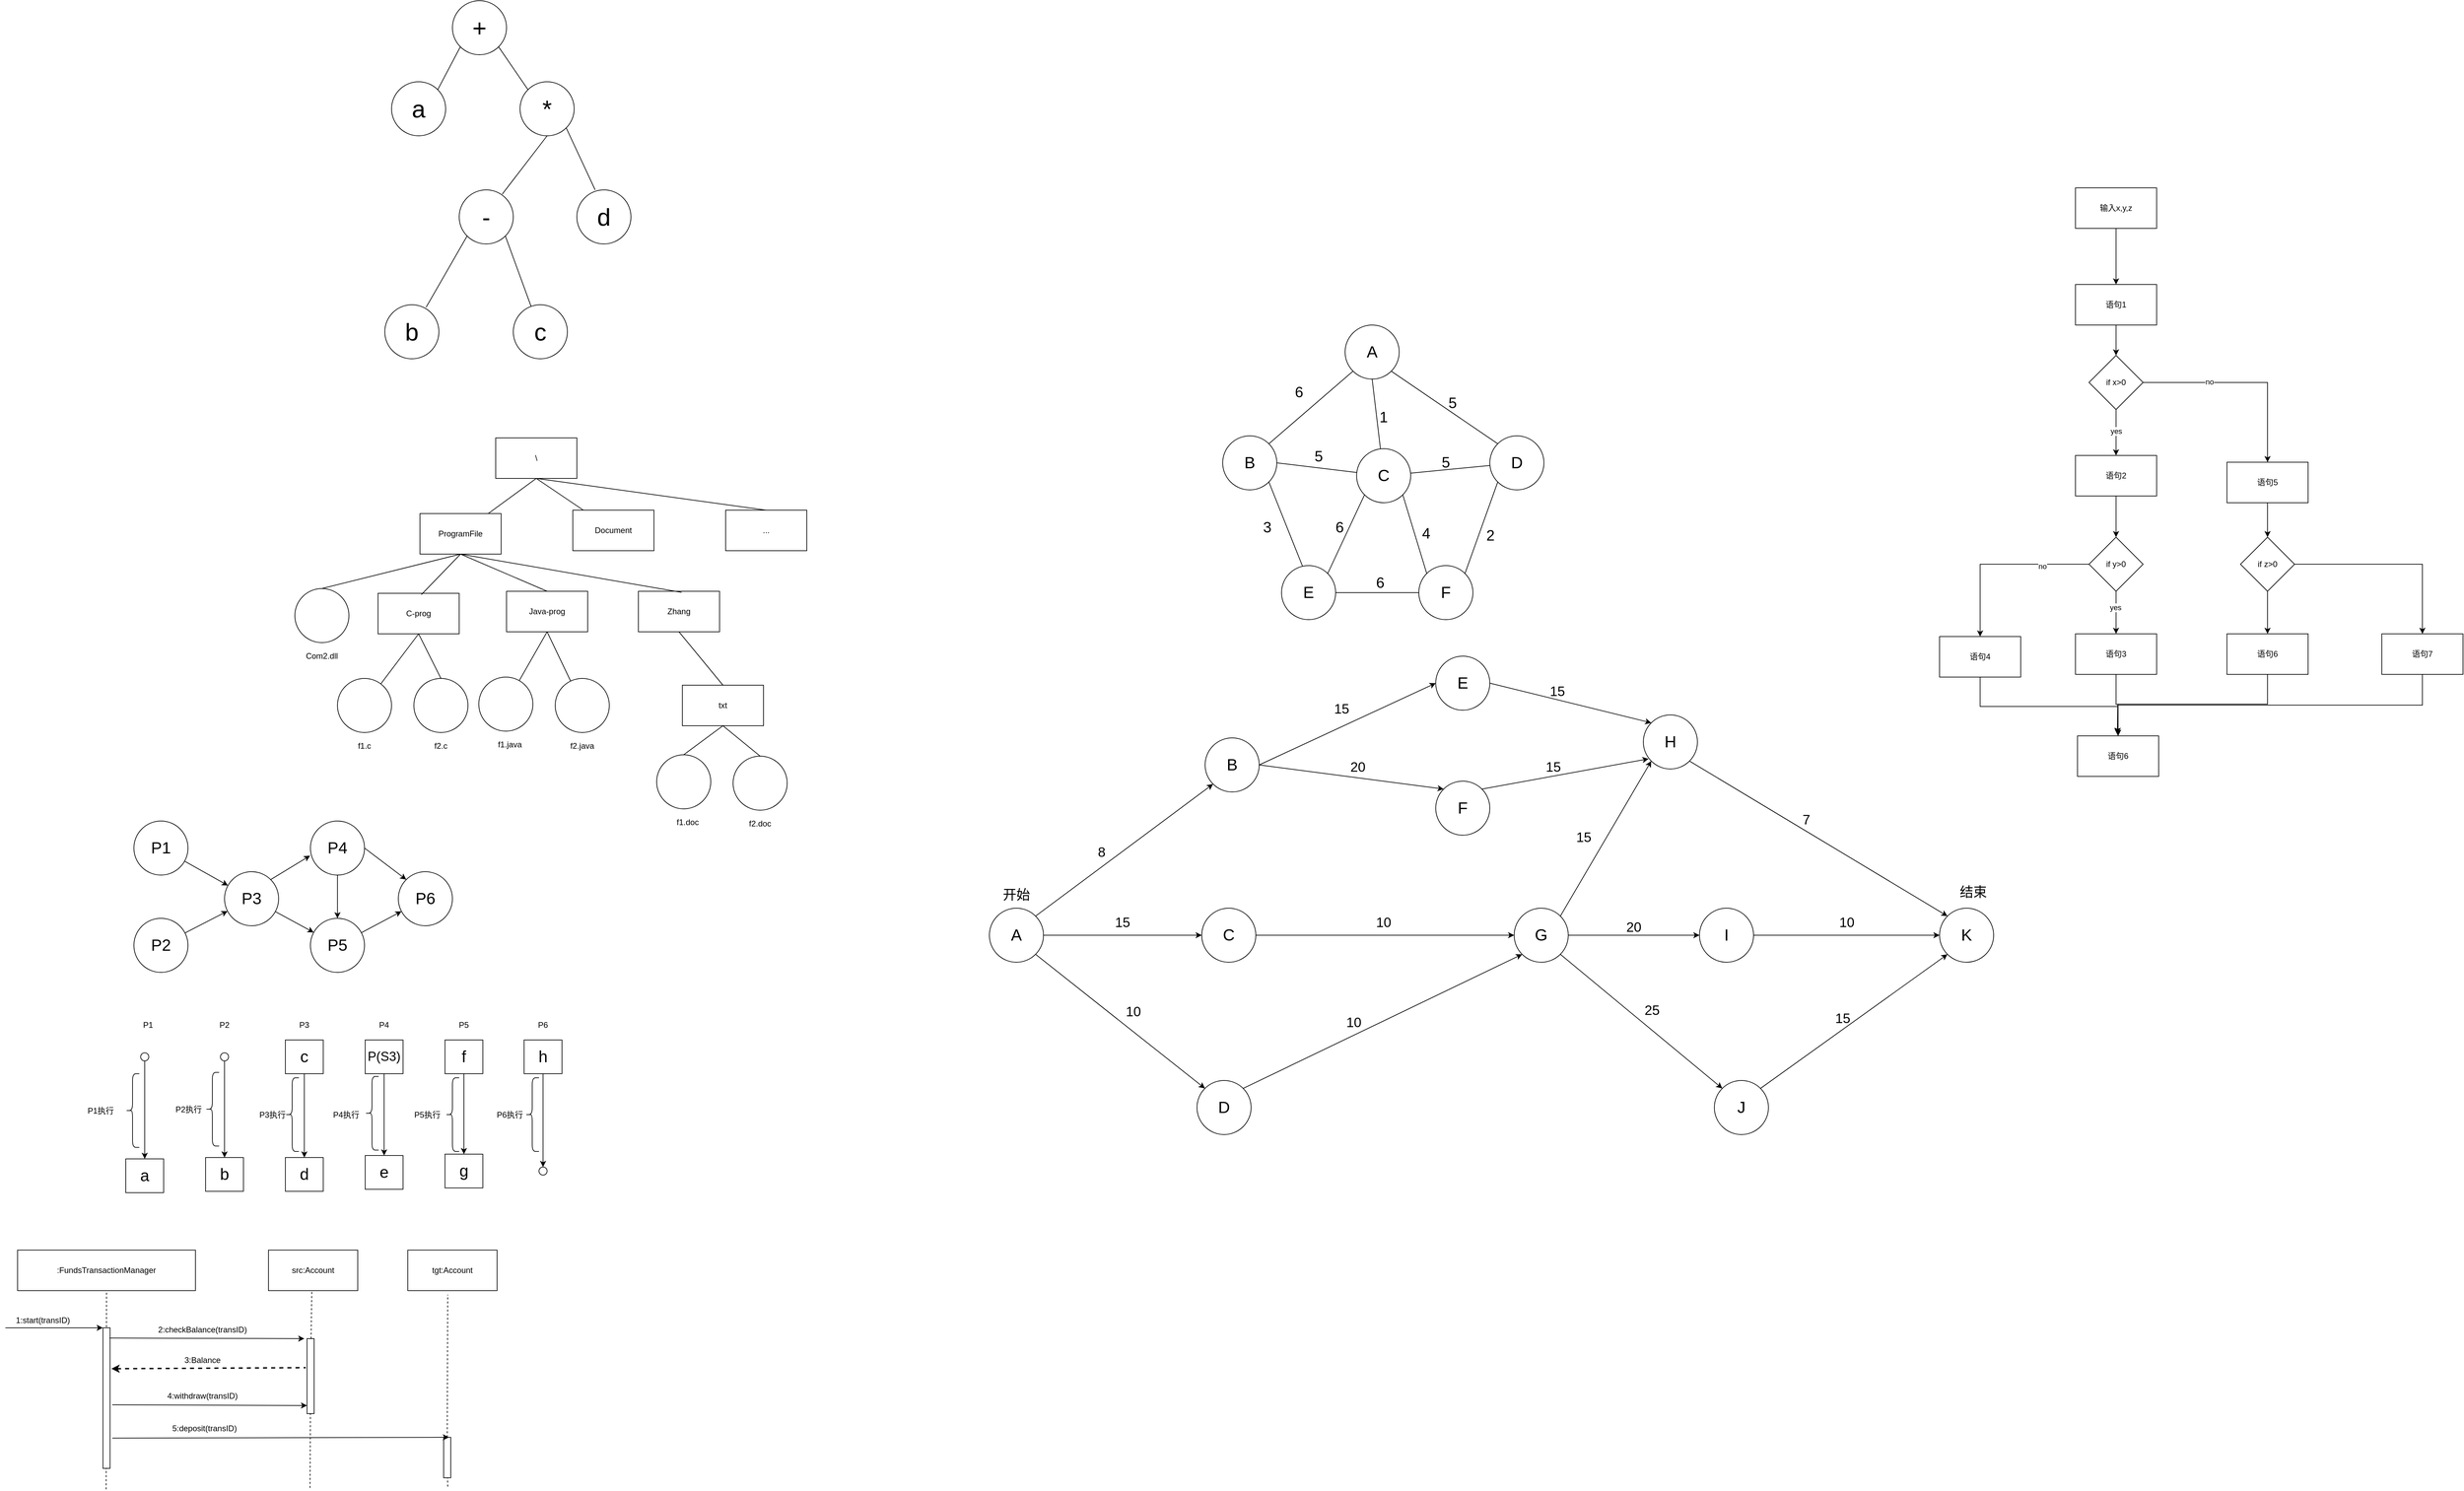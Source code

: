 <mxfile version="26.2.12">
  <diagram name="第 1 页" id="BHpYCddG2A7uFnGwDvGF">
    <mxGraphModel dx="1860" dy="1196" grid="0" gridSize="10" guides="1" tooltips="1" connect="1" arrows="1" fold="1" page="0" pageScale="1" pageWidth="827" pageHeight="1169" math="0" shadow="0">
      <root>
        <mxCell id="0" />
        <mxCell id="1" parent="0" />
        <mxCell id="TnxMHJFzGaN-m46BlRNR-8" style="rounded=0;orthogonalLoop=1;jettySize=auto;html=1;exitX=0;exitY=1;exitDx=0;exitDy=0;entryX=1;entryY=0;entryDx=0;entryDy=0;endArrow=none;startFill=0;fontSize=36;" parent="1" source="TnxMHJFzGaN-m46BlRNR-1" target="TnxMHJFzGaN-m46BlRNR-2" edge="1">
          <mxGeometry relative="1" as="geometry" />
        </mxCell>
        <mxCell id="TnxMHJFzGaN-m46BlRNR-9" style="rounded=0;orthogonalLoop=1;jettySize=auto;html=1;exitX=1;exitY=1;exitDx=0;exitDy=0;entryX=0;entryY=0;entryDx=0;entryDy=0;endArrow=none;startFill=0;fontSize=36;" parent="1" source="TnxMHJFzGaN-m46BlRNR-1" target="TnxMHJFzGaN-m46BlRNR-3" edge="1">
          <mxGeometry relative="1" as="geometry" />
        </mxCell>
        <mxCell id="TnxMHJFzGaN-m46BlRNR-1" value="+" style="ellipse;whiteSpace=wrap;html=1;aspect=fixed;fontSize=36;" parent="1" vertex="1">
          <mxGeometry x="190" y="70" width="80" height="80" as="geometry" />
        </mxCell>
        <mxCell id="TnxMHJFzGaN-m46BlRNR-2" value="a" style="ellipse;whiteSpace=wrap;html=1;aspect=fixed;fontSize=36;" parent="1" vertex="1">
          <mxGeometry x="100" y="190" width="80" height="80" as="geometry" />
        </mxCell>
        <mxCell id="TnxMHJFzGaN-m46BlRNR-3" value="*" style="ellipse;whiteSpace=wrap;html=1;aspect=fixed;fontSize=36;" parent="1" vertex="1">
          <mxGeometry x="290" y="190" width="80" height="80" as="geometry" />
        </mxCell>
        <mxCell id="TnxMHJFzGaN-m46BlRNR-12" style="rounded=0;orthogonalLoop=1;jettySize=auto;html=1;exitX=1;exitY=1;exitDx=0;exitDy=0;endArrow=none;startFill=0;" parent="1" source="TnxMHJFzGaN-m46BlRNR-4" target="TnxMHJFzGaN-m46BlRNR-7" edge="1">
          <mxGeometry relative="1" as="geometry" />
        </mxCell>
        <mxCell id="TnxMHJFzGaN-m46BlRNR-4" value="-" style="ellipse;whiteSpace=wrap;html=1;aspect=fixed;fontSize=36;" parent="1" vertex="1">
          <mxGeometry x="200" y="350" width="80" height="80" as="geometry" />
        </mxCell>
        <mxCell id="TnxMHJFzGaN-m46BlRNR-5" value="d" style="ellipse;whiteSpace=wrap;html=1;aspect=fixed;fontSize=36;" parent="1" vertex="1">
          <mxGeometry x="374" y="350" width="80" height="80" as="geometry" />
        </mxCell>
        <mxCell id="TnxMHJFzGaN-m46BlRNR-6" value="b" style="ellipse;whiteSpace=wrap;html=1;aspect=fixed;fontSize=36;" parent="1" vertex="1">
          <mxGeometry x="90" y="520" width="80" height="80" as="geometry" />
        </mxCell>
        <mxCell id="TnxMHJFzGaN-m46BlRNR-7" value="c" style="ellipse;whiteSpace=wrap;html=1;aspect=fixed;fontSize=36;" parent="1" vertex="1">
          <mxGeometry x="280" y="520" width="80" height="80" as="geometry" />
        </mxCell>
        <mxCell id="TnxMHJFzGaN-m46BlRNR-10" style="rounded=0;orthogonalLoop=1;jettySize=auto;html=1;exitX=0.5;exitY=1;exitDx=0;exitDy=0;entryX=0.796;entryY=0.079;entryDx=0;entryDy=0;entryPerimeter=0;strokeColor=default;endArrow=none;startFill=0;fontSize=36;" parent="1" source="TnxMHJFzGaN-m46BlRNR-3" target="TnxMHJFzGaN-m46BlRNR-4" edge="1">
          <mxGeometry relative="1" as="geometry" />
        </mxCell>
        <mxCell id="TnxMHJFzGaN-m46BlRNR-11" style="rounded=0;orthogonalLoop=1;jettySize=auto;html=1;exitX=1;exitY=1;exitDx=0;exitDy=0;endArrow=none;startFill=0;" parent="1" source="TnxMHJFzGaN-m46BlRNR-3" edge="1">
          <mxGeometry relative="1" as="geometry">
            <mxPoint x="401" y="350" as="targetPoint" />
          </mxGeometry>
        </mxCell>
        <mxCell id="TnxMHJFzGaN-m46BlRNR-13" style="rounded=0;orthogonalLoop=1;jettySize=auto;html=1;exitX=0;exitY=1;exitDx=0;exitDy=0;entryX=0.764;entryY=0.046;entryDx=0;entryDy=0;entryPerimeter=0;endArrow=none;startFill=0;" parent="1" source="TnxMHJFzGaN-m46BlRNR-4" target="TnxMHJFzGaN-m46BlRNR-6" edge="1">
          <mxGeometry relative="1" as="geometry" />
        </mxCell>
        <mxCell id="TnxMHJFzGaN-m46BlRNR-37" style="rounded=0;orthogonalLoop=1;jettySize=auto;html=1;exitX=0.5;exitY=1;exitDx=0;exitDy=0;endArrow=none;endFill=1;startFill=0;" parent="1" source="TnxMHJFzGaN-m46BlRNR-14" target="TnxMHJFzGaN-m46BlRNR-15" edge="1">
          <mxGeometry relative="1" as="geometry" />
        </mxCell>
        <mxCell id="TnxMHJFzGaN-m46BlRNR-38" style="rounded=0;orthogonalLoop=1;jettySize=auto;html=1;exitX=0.5;exitY=1;exitDx=0;exitDy=0;endArrow=none;endFill=1;startFill=0;" parent="1" source="TnxMHJFzGaN-m46BlRNR-14" target="TnxMHJFzGaN-m46BlRNR-16" edge="1">
          <mxGeometry relative="1" as="geometry" />
        </mxCell>
        <mxCell id="TnxMHJFzGaN-m46BlRNR-39" style="rounded=0;orthogonalLoop=1;jettySize=auto;html=1;exitX=0.5;exitY=1;exitDx=0;exitDy=0;entryX=0.5;entryY=0;entryDx=0;entryDy=0;endArrow=none;endFill=1;startFill=0;" parent="1" source="TnxMHJFzGaN-m46BlRNR-14" target="TnxMHJFzGaN-m46BlRNR-17" edge="1">
          <mxGeometry relative="1" as="geometry" />
        </mxCell>
        <mxCell id="TnxMHJFzGaN-m46BlRNR-14" value="\" style="rounded=0;whiteSpace=wrap;html=1;" parent="1" vertex="1">
          <mxGeometry x="254" y="717" width="120" height="60" as="geometry" />
        </mxCell>
        <mxCell id="TnxMHJFzGaN-m46BlRNR-40" style="rounded=0;orthogonalLoop=1;jettySize=auto;html=1;exitX=0.5;exitY=1;exitDx=0;exitDy=0;entryX=0.5;entryY=0;entryDx=0;entryDy=0;endArrow=none;endFill=1;startFill=0;" parent="1" source="TnxMHJFzGaN-m46BlRNR-15" target="TnxMHJFzGaN-m46BlRNR-19" edge="1">
          <mxGeometry relative="1" as="geometry" />
        </mxCell>
        <mxCell id="TnxMHJFzGaN-m46BlRNR-42" style="rounded=0;orthogonalLoop=1;jettySize=auto;html=1;exitX=0.5;exitY=1;exitDx=0;exitDy=0;entryX=0.5;entryY=0;entryDx=0;entryDy=0;endArrow=none;endFill=1;startFill=0;" parent="1" source="TnxMHJFzGaN-m46BlRNR-15" target="TnxMHJFzGaN-m46BlRNR-22" edge="1">
          <mxGeometry relative="1" as="geometry" />
        </mxCell>
        <mxCell id="TnxMHJFzGaN-m46BlRNR-15" value="ProgramFile" style="rounded=0;whiteSpace=wrap;html=1;" parent="1" vertex="1">
          <mxGeometry x="142" y="829" width="120" height="60" as="geometry" />
        </mxCell>
        <mxCell id="TnxMHJFzGaN-m46BlRNR-16" value="Document" style="rounded=0;whiteSpace=wrap;html=1;" parent="1" vertex="1">
          <mxGeometry x="368" y="824" width="120" height="60" as="geometry" />
        </mxCell>
        <mxCell id="TnxMHJFzGaN-m46BlRNR-17" value="..." style="rounded=0;whiteSpace=wrap;html=1;" parent="1" vertex="1">
          <mxGeometry x="594" y="824" width="120" height="60" as="geometry" />
        </mxCell>
        <mxCell id="TnxMHJFzGaN-m46BlRNR-19" value="" style="ellipse;whiteSpace=wrap;html=1;aspect=fixed;" parent="1" vertex="1">
          <mxGeometry x="-43" y="940" width="80" height="80" as="geometry" />
        </mxCell>
        <mxCell id="TnxMHJFzGaN-m46BlRNR-20" value="Com2.dll" style="text;html=1;align=center;verticalAlign=middle;whiteSpace=wrap;rounded=0;" parent="1" vertex="1">
          <mxGeometry x="-33" y="1025" width="60" height="30" as="geometry" />
        </mxCell>
        <mxCell id="TnxMHJFzGaN-m46BlRNR-44" style="rounded=0;orthogonalLoop=1;jettySize=auto;html=1;exitX=0.5;exitY=1;exitDx=0;exitDy=0;endArrow=none;endFill=1;startFill=0;" parent="1" source="TnxMHJFzGaN-m46BlRNR-21" target="TnxMHJFzGaN-m46BlRNR-24" edge="1">
          <mxGeometry relative="1" as="geometry" />
        </mxCell>
        <mxCell id="TnxMHJFzGaN-m46BlRNR-45" style="rounded=0;orthogonalLoop=1;jettySize=auto;html=1;exitX=0.5;exitY=1;exitDx=0;exitDy=0;entryX=0.5;entryY=0;entryDx=0;entryDy=0;endArrow=none;endFill=1;startFill=0;" parent="1" source="TnxMHJFzGaN-m46BlRNR-21" target="TnxMHJFzGaN-m46BlRNR-26" edge="1">
          <mxGeometry relative="1" as="geometry" />
        </mxCell>
        <mxCell id="TnxMHJFzGaN-m46BlRNR-21" value="C-prog" style="rounded=0;whiteSpace=wrap;html=1;" parent="1" vertex="1">
          <mxGeometry x="80" y="947" width="120" height="60" as="geometry" />
        </mxCell>
        <mxCell id="TnxMHJFzGaN-m46BlRNR-46" style="rounded=0;orthogonalLoop=1;jettySize=auto;html=1;exitX=0.5;exitY=1;exitDx=0;exitDy=0;endArrow=none;endFill=1;startFill=0;" parent="1" source="TnxMHJFzGaN-m46BlRNR-22" target="TnxMHJFzGaN-m46BlRNR-28" edge="1">
          <mxGeometry relative="1" as="geometry" />
        </mxCell>
        <mxCell id="TnxMHJFzGaN-m46BlRNR-47" style="rounded=0;orthogonalLoop=1;jettySize=auto;html=1;exitX=0.5;exitY=1;exitDx=0;exitDy=0;endArrow=none;endFill=1;startFill=0;" parent="1" source="TnxMHJFzGaN-m46BlRNR-22" target="TnxMHJFzGaN-m46BlRNR-30" edge="1">
          <mxGeometry relative="1" as="geometry" />
        </mxCell>
        <mxCell id="TnxMHJFzGaN-m46BlRNR-22" value="Java-prog" style="rounded=0;whiteSpace=wrap;html=1;" parent="1" vertex="1">
          <mxGeometry x="270" y="944" width="120" height="60" as="geometry" />
        </mxCell>
        <mxCell id="TnxMHJFzGaN-m46BlRNR-48" style="rounded=0;orthogonalLoop=1;jettySize=auto;html=1;exitX=0.5;exitY=1;exitDx=0;exitDy=0;entryX=0.5;entryY=0;entryDx=0;entryDy=0;endArrow=none;endFill=1;startFill=0;" parent="1" source="TnxMHJFzGaN-m46BlRNR-23" target="TnxMHJFzGaN-m46BlRNR-32" edge="1">
          <mxGeometry relative="1" as="geometry" />
        </mxCell>
        <mxCell id="TnxMHJFzGaN-m46BlRNR-23" value="Zhang" style="rounded=0;whiteSpace=wrap;html=1;" parent="1" vertex="1">
          <mxGeometry x="465" y="944" width="120" height="60" as="geometry" />
        </mxCell>
        <mxCell id="TnxMHJFzGaN-m46BlRNR-24" value="" style="ellipse;whiteSpace=wrap;html=1;aspect=fixed;" parent="1" vertex="1">
          <mxGeometry x="20" y="1073" width="80" height="80" as="geometry" />
        </mxCell>
        <mxCell id="TnxMHJFzGaN-m46BlRNR-25" value="f1.c" style="text;html=1;align=center;verticalAlign=middle;whiteSpace=wrap;rounded=0;" parent="1" vertex="1">
          <mxGeometry x="30" y="1158" width="60" height="30" as="geometry" />
        </mxCell>
        <mxCell id="TnxMHJFzGaN-m46BlRNR-26" value="" style="ellipse;whiteSpace=wrap;html=1;aspect=fixed;" parent="1" vertex="1">
          <mxGeometry x="133" y="1073" width="80" height="80" as="geometry" />
        </mxCell>
        <mxCell id="TnxMHJFzGaN-m46BlRNR-27" value="f2.c" style="text;html=1;align=center;verticalAlign=middle;whiteSpace=wrap;rounded=0;" parent="1" vertex="1">
          <mxGeometry x="143" y="1158" width="60" height="30" as="geometry" />
        </mxCell>
        <mxCell id="TnxMHJFzGaN-m46BlRNR-28" value="" style="ellipse;whiteSpace=wrap;html=1;aspect=fixed;" parent="1" vertex="1">
          <mxGeometry x="229" y="1071" width="80" height="80" as="geometry" />
        </mxCell>
        <mxCell id="TnxMHJFzGaN-m46BlRNR-29" value="f1.java" style="text;html=1;align=center;verticalAlign=middle;whiteSpace=wrap;rounded=0;" parent="1" vertex="1">
          <mxGeometry x="245" y="1156" width="60" height="30" as="geometry" />
        </mxCell>
        <mxCell id="TnxMHJFzGaN-m46BlRNR-30" value="" style="ellipse;whiteSpace=wrap;html=1;aspect=fixed;" parent="1" vertex="1">
          <mxGeometry x="342" y="1073" width="80" height="80" as="geometry" />
        </mxCell>
        <mxCell id="TnxMHJFzGaN-m46BlRNR-31" value="f2.java" style="text;html=1;align=center;verticalAlign=middle;whiteSpace=wrap;rounded=0;" parent="1" vertex="1">
          <mxGeometry x="352" y="1158" width="60" height="30" as="geometry" />
        </mxCell>
        <mxCell id="TnxMHJFzGaN-m46BlRNR-49" style="rounded=0;orthogonalLoop=1;jettySize=auto;html=1;exitX=0.5;exitY=1;exitDx=0;exitDy=0;entryX=0.5;entryY=0;entryDx=0;entryDy=0;endArrow=none;endFill=1;startFill=0;" parent="1" source="TnxMHJFzGaN-m46BlRNR-32" target="TnxMHJFzGaN-m46BlRNR-33" edge="1">
          <mxGeometry relative="1" as="geometry" />
        </mxCell>
        <mxCell id="TnxMHJFzGaN-m46BlRNR-50" style="rounded=0;orthogonalLoop=1;jettySize=auto;html=1;exitX=0.5;exitY=1;exitDx=0;exitDy=0;entryX=0.5;entryY=0;entryDx=0;entryDy=0;endArrow=none;endFill=1;startFill=0;" parent="1" source="TnxMHJFzGaN-m46BlRNR-32" target="TnxMHJFzGaN-m46BlRNR-35" edge="1">
          <mxGeometry relative="1" as="geometry" />
        </mxCell>
        <mxCell id="TnxMHJFzGaN-m46BlRNR-32" value="txt" style="rounded=0;whiteSpace=wrap;html=1;" parent="1" vertex="1">
          <mxGeometry x="530" y="1083" width="120" height="60" as="geometry" />
        </mxCell>
        <mxCell id="TnxMHJFzGaN-m46BlRNR-33" value="" style="ellipse;whiteSpace=wrap;html=1;aspect=fixed;" parent="1" vertex="1">
          <mxGeometry x="492" y="1186" width="80" height="80" as="geometry" />
        </mxCell>
        <mxCell id="TnxMHJFzGaN-m46BlRNR-34" value="f1.doc" style="text;html=1;align=center;verticalAlign=middle;whiteSpace=wrap;rounded=0;" parent="1" vertex="1">
          <mxGeometry x="508" y="1271" width="60" height="30" as="geometry" />
        </mxCell>
        <mxCell id="TnxMHJFzGaN-m46BlRNR-35" value="" style="ellipse;whiteSpace=wrap;html=1;aspect=fixed;" parent="1" vertex="1">
          <mxGeometry x="605" y="1188" width="80" height="80" as="geometry" />
        </mxCell>
        <mxCell id="TnxMHJFzGaN-m46BlRNR-36" value="f2.doc" style="text;html=1;align=center;verticalAlign=middle;whiteSpace=wrap;rounded=0;" parent="1" vertex="1">
          <mxGeometry x="615" y="1273" width="60" height="30" as="geometry" />
        </mxCell>
        <mxCell id="TnxMHJFzGaN-m46BlRNR-41" style="rounded=0;orthogonalLoop=1;jettySize=auto;html=1;exitX=0.5;exitY=1;exitDx=0;exitDy=0;entryX=0.534;entryY=0.033;entryDx=0;entryDy=0;entryPerimeter=0;endArrow=none;endFill=1;startFill=0;" parent="1" source="TnxMHJFzGaN-m46BlRNR-15" target="TnxMHJFzGaN-m46BlRNR-21" edge="1">
          <mxGeometry relative="1" as="geometry" />
        </mxCell>
        <mxCell id="TnxMHJFzGaN-m46BlRNR-43" style="rounded=0;orthogonalLoop=1;jettySize=auto;html=1;exitX=0.5;exitY=1;exitDx=0;exitDy=0;entryX=0.532;entryY=0.028;entryDx=0;entryDy=0;entryPerimeter=0;endArrow=none;endFill=1;startFill=0;" parent="1" source="TnxMHJFzGaN-m46BlRNR-15" target="TnxMHJFzGaN-m46BlRNR-23" edge="1">
          <mxGeometry relative="1" as="geometry" />
        </mxCell>
        <mxCell id="TnxMHJFzGaN-m46BlRNR-58" value="" style="rounded=0;orthogonalLoop=1;jettySize=auto;html=1;" parent="1" source="TnxMHJFzGaN-m46BlRNR-51" target="TnxMHJFzGaN-m46BlRNR-53" edge="1">
          <mxGeometry relative="1" as="geometry" />
        </mxCell>
        <mxCell id="TnxMHJFzGaN-m46BlRNR-51" value="P1" style="ellipse;whiteSpace=wrap;html=1;aspect=fixed;fontSize=24;" parent="1" vertex="1">
          <mxGeometry x="-281" y="1284" width="80" height="80" as="geometry" />
        </mxCell>
        <mxCell id="TnxMHJFzGaN-m46BlRNR-59" value="" style="rounded=0;orthogonalLoop=1;jettySize=auto;html=1;" parent="1" source="TnxMHJFzGaN-m46BlRNR-52" target="TnxMHJFzGaN-m46BlRNR-53" edge="1">
          <mxGeometry relative="1" as="geometry" />
        </mxCell>
        <mxCell id="TnxMHJFzGaN-m46BlRNR-52" value="P2" style="ellipse;whiteSpace=wrap;html=1;aspect=fixed;fontSize=24;" parent="1" vertex="1">
          <mxGeometry x="-281" y="1428" width="80" height="80" as="geometry" />
        </mxCell>
        <mxCell id="TnxMHJFzGaN-m46BlRNR-61" value="" style="rounded=0;orthogonalLoop=1;jettySize=auto;html=1;" parent="1" source="TnxMHJFzGaN-m46BlRNR-53" target="TnxMHJFzGaN-m46BlRNR-55" edge="1">
          <mxGeometry relative="1" as="geometry" />
        </mxCell>
        <mxCell id="TnxMHJFzGaN-m46BlRNR-53" value="P3" style="ellipse;whiteSpace=wrap;html=1;aspect=fixed;fontSize=24;" parent="1" vertex="1">
          <mxGeometry x="-147" y="1359" width="80" height="80" as="geometry" />
        </mxCell>
        <mxCell id="TnxMHJFzGaN-m46BlRNR-63" value="" style="rounded=0;orthogonalLoop=1;jettySize=auto;html=1;" parent="1" source="TnxMHJFzGaN-m46BlRNR-54" target="TnxMHJFzGaN-m46BlRNR-55" edge="1">
          <mxGeometry relative="1" as="geometry" />
        </mxCell>
        <mxCell id="TnxMHJFzGaN-m46BlRNR-65" style="rounded=0;orthogonalLoop=1;jettySize=auto;html=1;exitX=1;exitY=0.5;exitDx=0;exitDy=0;entryX=0;entryY=0;entryDx=0;entryDy=0;" parent="1" source="TnxMHJFzGaN-m46BlRNR-54" target="TnxMHJFzGaN-m46BlRNR-56" edge="1">
          <mxGeometry relative="1" as="geometry" />
        </mxCell>
        <mxCell id="TnxMHJFzGaN-m46BlRNR-54" value="P4" style="ellipse;whiteSpace=wrap;html=1;aspect=fixed;fontSize=24;" parent="1" vertex="1">
          <mxGeometry x="-20" y="1284" width="80" height="80" as="geometry" />
        </mxCell>
        <mxCell id="TnxMHJFzGaN-m46BlRNR-64" value="" style="rounded=0;orthogonalLoop=1;jettySize=auto;html=1;" parent="1" source="TnxMHJFzGaN-m46BlRNR-55" target="TnxMHJFzGaN-m46BlRNR-56" edge="1">
          <mxGeometry relative="1" as="geometry" />
        </mxCell>
        <mxCell id="TnxMHJFzGaN-m46BlRNR-55" value="P5" style="ellipse;whiteSpace=wrap;html=1;aspect=fixed;fontSize=24;" parent="1" vertex="1">
          <mxGeometry x="-20" y="1428" width="80" height="80" as="geometry" />
        </mxCell>
        <mxCell id="TnxMHJFzGaN-m46BlRNR-56" value="P6" style="ellipse;whiteSpace=wrap;html=1;aspect=fixed;fontSize=24;" parent="1" vertex="1">
          <mxGeometry x="110" y="1359" width="80" height="80" as="geometry" />
        </mxCell>
        <mxCell id="TnxMHJFzGaN-m46BlRNR-62" style="rounded=0;orthogonalLoop=1;jettySize=auto;html=1;exitX=1;exitY=0;exitDx=0;exitDy=0;entryX=-0.006;entryY=0.641;entryDx=0;entryDy=0;entryPerimeter=0;" parent="1" source="TnxMHJFzGaN-m46BlRNR-53" target="TnxMHJFzGaN-m46BlRNR-54" edge="1">
          <mxGeometry relative="1" as="geometry" />
        </mxCell>
        <mxCell id="TnxMHJFzGaN-m46BlRNR-66" value="a" style="rounded=0;whiteSpace=wrap;html=1;fontSize=24;" parent="1" vertex="1">
          <mxGeometry x="-293" y="1784" width="56" height="50" as="geometry" />
        </mxCell>
        <mxCell id="TnxMHJFzGaN-m46BlRNR-67" value="d" style="rounded=0;whiteSpace=wrap;html=1;fontSize=24;" parent="1" vertex="1">
          <mxGeometry x="-57" y="1782" width="56" height="50" as="geometry" />
        </mxCell>
        <mxCell id="TnxMHJFzGaN-m46BlRNR-68" value="b" style="rounded=0;whiteSpace=wrap;html=1;fontSize=24;" parent="1" vertex="1">
          <mxGeometry x="-175" y="1782" width="56" height="50" as="geometry" />
        </mxCell>
        <mxCell id="TnxMHJFzGaN-m46BlRNR-69" value="e" style="rounded=0;whiteSpace=wrap;html=1;fontSize=24;" parent="1" vertex="1">
          <mxGeometry x="61" y="1779" width="56" height="50" as="geometry" />
        </mxCell>
        <mxCell id="TnxMHJFzGaN-m46BlRNR-70" value="g" style="rounded=0;whiteSpace=wrap;html=1;fontSize=24;" parent="1" vertex="1">
          <mxGeometry x="179" y="1777" width="56" height="50" as="geometry" />
        </mxCell>
        <mxCell id="TnxMHJFzGaN-m46BlRNR-79" style="edgeStyle=orthogonalEdgeStyle;rounded=0;orthogonalLoop=1;jettySize=auto;html=1;exitX=0.5;exitY=1;exitDx=0;exitDy=0;" parent="1" source="TnxMHJFzGaN-m46BlRNR-71" target="TnxMHJFzGaN-m46BlRNR-66" edge="1">
          <mxGeometry relative="1" as="geometry" />
        </mxCell>
        <mxCell id="TnxMHJFzGaN-m46BlRNR-71" value="" style="ellipse;whiteSpace=wrap;html=1;aspect=fixed;" parent="1" vertex="1">
          <mxGeometry x="-271" y="1627" width="12" height="12" as="geometry" />
        </mxCell>
        <mxCell id="TnxMHJFzGaN-m46BlRNR-80" style="edgeStyle=orthogonalEdgeStyle;rounded=0;orthogonalLoop=1;jettySize=auto;html=1;exitX=0.5;exitY=1;exitDx=0;exitDy=0;entryX=0.5;entryY=0;entryDx=0;entryDy=0;" parent="1" source="TnxMHJFzGaN-m46BlRNR-73" target="TnxMHJFzGaN-m46BlRNR-68" edge="1">
          <mxGeometry relative="1" as="geometry" />
        </mxCell>
        <mxCell id="TnxMHJFzGaN-m46BlRNR-73" value="" style="ellipse;whiteSpace=wrap;html=1;aspect=fixed;" parent="1" vertex="1">
          <mxGeometry x="-153" y="1627" width="12" height="12" as="geometry" />
        </mxCell>
        <mxCell id="TnxMHJFzGaN-m46BlRNR-81" style="edgeStyle=orthogonalEdgeStyle;rounded=0;orthogonalLoop=1;jettySize=auto;html=1;exitX=0.5;exitY=1;exitDx=0;exitDy=0;entryX=0.5;entryY=0;entryDx=0;entryDy=0;" parent="1" source="TnxMHJFzGaN-m46BlRNR-74" target="TnxMHJFzGaN-m46BlRNR-67" edge="1">
          <mxGeometry relative="1" as="geometry" />
        </mxCell>
        <mxCell id="TnxMHJFzGaN-m46BlRNR-74" value="c" style="rounded=0;whiteSpace=wrap;html=1;fontSize=24;" parent="1" vertex="1">
          <mxGeometry x="-57" y="1608" width="56" height="50" as="geometry" />
        </mxCell>
        <mxCell id="TnxMHJFzGaN-m46BlRNR-82" style="edgeStyle=orthogonalEdgeStyle;rounded=0;orthogonalLoop=1;jettySize=auto;html=1;exitX=0.5;exitY=1;exitDx=0;exitDy=0;" parent="1" source="TnxMHJFzGaN-m46BlRNR-75" target="TnxMHJFzGaN-m46BlRNR-69" edge="1">
          <mxGeometry relative="1" as="geometry" />
        </mxCell>
        <mxCell id="TnxMHJFzGaN-m46BlRNR-75" value="P(S3)" style="rounded=0;whiteSpace=wrap;html=1;fontSize=19;" parent="1" vertex="1">
          <mxGeometry x="61" y="1608" width="56" height="50" as="geometry" />
        </mxCell>
        <mxCell id="TnxMHJFzGaN-m46BlRNR-83" style="edgeStyle=orthogonalEdgeStyle;rounded=0;orthogonalLoop=1;jettySize=auto;html=1;exitX=0.5;exitY=1;exitDx=0;exitDy=0;" parent="1" source="TnxMHJFzGaN-m46BlRNR-76" target="TnxMHJFzGaN-m46BlRNR-70" edge="1">
          <mxGeometry relative="1" as="geometry" />
        </mxCell>
        <mxCell id="TnxMHJFzGaN-m46BlRNR-76" value="f" style="rounded=0;whiteSpace=wrap;html=1;fontSize=24;" parent="1" vertex="1">
          <mxGeometry x="179" y="1608" width="56" height="50" as="geometry" />
        </mxCell>
        <mxCell id="TnxMHJFzGaN-m46BlRNR-84" style="edgeStyle=orthogonalEdgeStyle;rounded=0;orthogonalLoop=1;jettySize=auto;html=1;exitX=0.5;exitY=1;exitDx=0;exitDy=0;entryX=0.5;entryY=0;entryDx=0;entryDy=0;" parent="1" source="TnxMHJFzGaN-m46BlRNR-77" target="TnxMHJFzGaN-m46BlRNR-78" edge="1">
          <mxGeometry relative="1" as="geometry" />
        </mxCell>
        <mxCell id="TnxMHJFzGaN-m46BlRNR-77" value="h" style="rounded=0;whiteSpace=wrap;html=1;fontSize=24;" parent="1" vertex="1">
          <mxGeometry x="296" y="1608" width="56" height="50" as="geometry" />
        </mxCell>
        <mxCell id="TnxMHJFzGaN-m46BlRNR-78" value="" style="ellipse;whiteSpace=wrap;html=1;aspect=fixed;" parent="1" vertex="1">
          <mxGeometry x="318" y="1796" width="12" height="12" as="geometry" />
        </mxCell>
        <mxCell id="TnxMHJFzGaN-m46BlRNR-87" value="" style="shape=curlyBracket;whiteSpace=wrap;html=1;rounded=1;labelPosition=left;verticalLabelPosition=middle;align=right;verticalAlign=middle;" parent="1" vertex="1">
          <mxGeometry x="-57" y="1664" width="20" height="109" as="geometry" />
        </mxCell>
        <mxCell id="TnxMHJFzGaN-m46BlRNR-89" value="" style="shape=curlyBracket;whiteSpace=wrap;html=1;rounded=1;labelPosition=left;verticalLabelPosition=middle;align=right;verticalAlign=middle;" parent="1" vertex="1">
          <mxGeometry x="-175" y="1656" width="20" height="109" as="geometry" />
        </mxCell>
        <mxCell id="TnxMHJFzGaN-m46BlRNR-90" value="" style="shape=curlyBracket;whiteSpace=wrap;html=1;rounded=1;labelPosition=left;verticalLabelPosition=middle;align=right;verticalAlign=middle;" parent="1" vertex="1">
          <mxGeometry x="-293" y="1658" width="20" height="109" as="geometry" />
        </mxCell>
        <mxCell id="TnxMHJFzGaN-m46BlRNR-91" value="" style="shape=curlyBracket;whiteSpace=wrap;html=1;rounded=1;labelPosition=left;verticalLabelPosition=middle;align=right;verticalAlign=middle;" parent="1" vertex="1">
          <mxGeometry x="61" y="1662" width="20" height="109" as="geometry" />
        </mxCell>
        <mxCell id="TnxMHJFzGaN-m46BlRNR-92" value="" style="shape=curlyBracket;whiteSpace=wrap;html=1;rounded=1;labelPosition=left;verticalLabelPosition=middle;align=right;verticalAlign=middle;" parent="1" vertex="1">
          <mxGeometry x="180" y="1664" width="20" height="109" as="geometry" />
        </mxCell>
        <mxCell id="TnxMHJFzGaN-m46BlRNR-93" value="" style="shape=curlyBracket;whiteSpace=wrap;html=1;rounded=1;labelPosition=left;verticalLabelPosition=middle;align=right;verticalAlign=middle;" parent="1" vertex="1">
          <mxGeometry x="298" y="1664" width="20" height="109" as="geometry" />
        </mxCell>
        <mxCell id="TnxMHJFzGaN-m46BlRNR-94" value="P1" style="text;html=1;align=center;verticalAlign=middle;whiteSpace=wrap;rounded=0;" parent="1" vertex="1">
          <mxGeometry x="-290" y="1571" width="60" height="30" as="geometry" />
        </mxCell>
        <mxCell id="TnxMHJFzGaN-m46BlRNR-95" value="P2" style="text;html=1;align=center;verticalAlign=middle;whiteSpace=wrap;rounded=0;" parent="1" vertex="1">
          <mxGeometry x="-177" y="1571" width="60" height="30" as="geometry" />
        </mxCell>
        <mxCell id="TnxMHJFzGaN-m46BlRNR-96" value="P3" style="text;html=1;align=center;verticalAlign=middle;whiteSpace=wrap;rounded=0;" parent="1" vertex="1">
          <mxGeometry x="-59" y="1571" width="60" height="30" as="geometry" />
        </mxCell>
        <mxCell id="TnxMHJFzGaN-m46BlRNR-97" value="P4" style="text;html=1;align=center;verticalAlign=middle;whiteSpace=wrap;rounded=0;" parent="1" vertex="1">
          <mxGeometry x="59" y="1571" width="60" height="30" as="geometry" />
        </mxCell>
        <mxCell id="TnxMHJFzGaN-m46BlRNR-98" value="P5" style="text;html=1;align=center;verticalAlign=middle;whiteSpace=wrap;rounded=0;" parent="1" vertex="1">
          <mxGeometry x="177" y="1571" width="60" height="30" as="geometry" />
        </mxCell>
        <mxCell id="TnxMHJFzGaN-m46BlRNR-99" value="P6" style="text;html=1;align=center;verticalAlign=middle;whiteSpace=wrap;rounded=0;" parent="1" vertex="1">
          <mxGeometry x="294" y="1571" width="60" height="30" as="geometry" />
        </mxCell>
        <mxCell id="TnxMHJFzGaN-m46BlRNR-100" value="P1执行" style="text;html=1;align=center;verticalAlign=middle;whiteSpace=wrap;rounded=0;" parent="1" vertex="1">
          <mxGeometry x="-360" y="1697.5" width="60" height="30" as="geometry" />
        </mxCell>
        <mxCell id="TnxMHJFzGaN-m46BlRNR-101" value="P2执行" style="text;html=1;align=center;verticalAlign=middle;whiteSpace=wrap;rounded=0;" parent="1" vertex="1">
          <mxGeometry x="-230" y="1695.5" width="60" height="30" as="geometry" />
        </mxCell>
        <mxCell id="TnxMHJFzGaN-m46BlRNR-102" value="P3执行" style="text;html=1;align=center;verticalAlign=middle;whiteSpace=wrap;rounded=0;" parent="1" vertex="1">
          <mxGeometry x="-106" y="1703.5" width="60" height="30" as="geometry" />
        </mxCell>
        <mxCell id="TnxMHJFzGaN-m46BlRNR-103" value="P4执行" style="text;html=1;align=center;verticalAlign=middle;whiteSpace=wrap;rounded=0;" parent="1" vertex="1">
          <mxGeometry x="3" y="1703.5" width="60" height="30" as="geometry" />
        </mxCell>
        <mxCell id="TnxMHJFzGaN-m46BlRNR-104" value="P5执行" style="text;html=1;align=center;verticalAlign=middle;whiteSpace=wrap;rounded=0;" parent="1" vertex="1">
          <mxGeometry x="123" y="1703.5" width="60" height="30" as="geometry" />
        </mxCell>
        <mxCell id="TnxMHJFzGaN-m46BlRNR-105" value="P6执行" style="text;html=1;align=center;verticalAlign=middle;whiteSpace=wrap;rounded=0;" parent="1" vertex="1">
          <mxGeometry x="245" y="1703.5" width="60" height="30" as="geometry" />
        </mxCell>
        <mxCell id="TnxMHJFzGaN-m46BlRNR-106" value=":FundsTransactionManager" style="rounded=0;whiteSpace=wrap;html=1;" parent="1" vertex="1">
          <mxGeometry x="-453" y="1919" width="263" height="60" as="geometry" />
        </mxCell>
        <mxCell id="TnxMHJFzGaN-m46BlRNR-107" value="src:Account" style="rounded=0;whiteSpace=wrap;html=1;" parent="1" vertex="1">
          <mxGeometry x="-82" y="1919" width="132" height="60" as="geometry" />
        </mxCell>
        <mxCell id="TnxMHJFzGaN-m46BlRNR-108" value="tgt:Account" style="rounded=0;whiteSpace=wrap;html=1;" parent="1" vertex="1">
          <mxGeometry x="124" y="1919" width="132" height="60" as="geometry" />
        </mxCell>
        <mxCell id="TnxMHJFzGaN-m46BlRNR-110" value="" style="endArrow=none;dashed=1;html=1;rounded=0;entryX=0.5;entryY=1;entryDx=0;entryDy=0;" parent="1" target="TnxMHJFzGaN-m46BlRNR-106" edge="1">
          <mxGeometry width="50" height="50" relative="1" as="geometry">
            <mxPoint x="-322" y="2273" as="sourcePoint" />
            <mxPoint x="-322" y="1989" as="targetPoint" />
          </mxGeometry>
        </mxCell>
        <mxCell id="TnxMHJFzGaN-m46BlRNR-109" value="" style="rounded=0;whiteSpace=wrap;html=1;" parent="1" vertex="1">
          <mxGeometry x="-326.75" y="2034" width="10.5" height="208" as="geometry" />
        </mxCell>
        <mxCell id="TnxMHJFzGaN-m46BlRNR-111" value="" style="endArrow=none;dashed=1;html=1;rounded=0;" parent="1" source="TnxMHJFzGaN-m46BlRNR-112" edge="1">
          <mxGeometry width="50" height="50" relative="1" as="geometry">
            <mxPoint x="-20.5" y="2271" as="sourcePoint" />
            <mxPoint x="-18" y="1980" as="targetPoint" />
          </mxGeometry>
        </mxCell>
        <mxCell id="TnxMHJFzGaN-m46BlRNR-113" value="" style="endArrow=none;dashed=1;html=1;rounded=0;" parent="1" source="TnxMHJFzGaN-m46BlRNR-114" edge="1">
          <mxGeometry width="50" height="50" relative="1" as="geometry">
            <mxPoint x="183" y="2269" as="sourcePoint" />
            <mxPoint x="183" y="1985" as="targetPoint" />
          </mxGeometry>
        </mxCell>
        <mxCell id="TnxMHJFzGaN-m46BlRNR-115" value="" style="endArrow=none;dashed=1;html=1;rounded=0;" parent="1" target="TnxMHJFzGaN-m46BlRNR-114" edge="1">
          <mxGeometry width="50" height="50" relative="1" as="geometry">
            <mxPoint x="183" y="2269" as="sourcePoint" />
            <mxPoint x="183" y="1985" as="targetPoint" />
          </mxGeometry>
        </mxCell>
        <mxCell id="TnxMHJFzGaN-m46BlRNR-114" value="" style="rounded=0;whiteSpace=wrap;html=1;" parent="1" vertex="1">
          <mxGeometry x="177" y="2196" width="10.5" height="60" as="geometry" />
        </mxCell>
        <mxCell id="TnxMHJFzGaN-m46BlRNR-116" value="" style="endArrow=classic;html=1;rounded=0;" parent="1" edge="1">
          <mxGeometry width="50" height="50" relative="1" as="geometry">
            <mxPoint x="-471" y="2034" as="sourcePoint" />
            <mxPoint x="-327" y="2034" as="targetPoint" />
          </mxGeometry>
        </mxCell>
        <mxCell id="TnxMHJFzGaN-m46BlRNR-117" value="" style="endArrow=none;dashed=1;html=1;rounded=0;" parent="1" target="TnxMHJFzGaN-m46BlRNR-112" edge="1">
          <mxGeometry width="50" height="50" relative="1" as="geometry">
            <mxPoint x="-20.5" y="2271" as="sourcePoint" />
            <mxPoint x="-20.5" y="1987" as="targetPoint" />
          </mxGeometry>
        </mxCell>
        <mxCell id="TnxMHJFzGaN-m46BlRNR-112" value="" style="rounded=0;whiteSpace=wrap;html=1;" parent="1" vertex="1">
          <mxGeometry x="-25" y="2050" width="10.5" height="111" as="geometry" />
        </mxCell>
        <mxCell id="TnxMHJFzGaN-m46BlRNR-118" value="" style="endArrow=classic;html=1;rounded=0;exitX=0.925;exitY=0.073;exitDx=0;exitDy=0;exitPerimeter=0;" parent="1" source="TnxMHJFzGaN-m46BlRNR-109" edge="1">
          <mxGeometry width="50" height="50" relative="1" as="geometry">
            <mxPoint x="-308" y="2050" as="sourcePoint" />
            <mxPoint x="-29" y="2050" as="targetPoint" />
          </mxGeometry>
        </mxCell>
        <mxCell id="TnxMHJFzGaN-m46BlRNR-119" value="" style="endArrow=classic;html=1;rounded=0;exitX=0.925;exitY=0.073;exitDx=0;exitDy=0;exitPerimeter=0;" parent="1" edge="1">
          <mxGeometry width="50" height="50" relative="1" as="geometry">
            <mxPoint x="-313" y="2148" as="sourcePoint" />
            <mxPoint x="-25" y="2149" as="targetPoint" />
          </mxGeometry>
        </mxCell>
        <mxCell id="TnxMHJFzGaN-m46BlRNR-120" value="" style="endArrow=classic;html=1;rounded=0;exitX=1.319;exitY=0.785;exitDx=0;exitDy=0;exitPerimeter=0;entryX=0.75;entryY=0;entryDx=0;entryDy=0;" parent="1" source="TnxMHJFzGaN-m46BlRNR-109" target="TnxMHJFzGaN-m46BlRNR-114" edge="1">
          <mxGeometry width="50" height="50" relative="1" as="geometry">
            <mxPoint x="-316.25" y="2204" as="sourcePoint" />
            <mxPoint x="-28.25" y="2205" as="targetPoint" />
          </mxGeometry>
        </mxCell>
        <mxCell id="TnxMHJFzGaN-m46BlRNR-121" value="" style="endArrow=none;dashed=1;html=1;strokeWidth=2;rounded=0;exitX=1.188;exitY=0.291;exitDx=0;exitDy=0;exitPerimeter=0;startArrow=classic;startFill=1;" parent="1" source="TnxMHJFzGaN-m46BlRNR-109" edge="1">
          <mxGeometry width="50" height="50" relative="1" as="geometry">
            <mxPoint x="-644" y="2204" as="sourcePoint" />
            <mxPoint x="-27" y="2093" as="targetPoint" />
          </mxGeometry>
        </mxCell>
        <mxCell id="TnxMHJFzGaN-m46BlRNR-123" value="1:start(transID)" style="text;html=1;align=center;verticalAlign=middle;resizable=0;points=[];autosize=1;strokeColor=none;fillColor=none;" parent="1" vertex="1">
          <mxGeometry x="-465" y="2010" width="98" height="26" as="geometry" />
        </mxCell>
        <mxCell id="TnxMHJFzGaN-m46BlRNR-124" value="2:checkBalance(transID)" style="text;html=1;align=center;verticalAlign=middle;resizable=0;points=[];autosize=1;strokeColor=none;fillColor=none;" parent="1" vertex="1">
          <mxGeometry x="-255" y="2024" width="149" height="26" as="geometry" />
        </mxCell>
        <mxCell id="TnxMHJFzGaN-m46BlRNR-125" value="3:Balance" style="text;html=1;align=center;verticalAlign=middle;resizable=0;points=[];autosize=1;strokeColor=none;fillColor=none;" parent="1" vertex="1">
          <mxGeometry x="-216" y="2069" width="71" height="26" as="geometry" />
        </mxCell>
        <mxCell id="TnxMHJFzGaN-m46BlRNR-126" value="4:withdraw(transID)" style="text;html=1;align=center;verticalAlign=middle;resizable=0;points=[];autosize=1;strokeColor=none;fillColor=none;" parent="1" vertex="1">
          <mxGeometry x="-241" y="2122" width="122" height="26" as="geometry" />
        </mxCell>
        <mxCell id="TnxMHJFzGaN-m46BlRNR-127" value="5:deposit(transID)" style="text;html=1;align=center;verticalAlign=middle;resizable=0;points=[];autosize=1;strokeColor=none;fillColor=none;" parent="1" vertex="1">
          <mxGeometry x="-234" y="2170" width="113" height="26" as="geometry" />
        </mxCell>
        <mxCell id="TnxMHJFzGaN-m46BlRNR-134" style="rounded=0;orthogonalLoop=1;jettySize=auto;html=1;exitX=0.5;exitY=1;exitDx=0;exitDy=0;endArrow=none;startFill=0;" parent="1" source="TnxMHJFzGaN-m46BlRNR-128" target="TnxMHJFzGaN-m46BlRNR-129" edge="1">
          <mxGeometry relative="1" as="geometry" />
        </mxCell>
        <mxCell id="TnxMHJFzGaN-m46BlRNR-135" style="rounded=0;orthogonalLoop=1;jettySize=auto;html=1;exitX=0;exitY=1;exitDx=0;exitDy=0;entryX=1;entryY=0;entryDx=0;entryDy=0;endArrow=none;startFill=0;" parent="1" source="TnxMHJFzGaN-m46BlRNR-128" target="TnxMHJFzGaN-m46BlRNR-133" edge="1">
          <mxGeometry relative="1" as="geometry" />
        </mxCell>
        <mxCell id="TnxMHJFzGaN-m46BlRNR-139" style="rounded=0;orthogonalLoop=1;jettySize=auto;html=1;exitX=1;exitY=1;exitDx=0;exitDy=0;entryX=0;entryY=0;entryDx=0;entryDy=0;endArrow=none;startFill=0;" parent="1" source="TnxMHJFzGaN-m46BlRNR-128" target="TnxMHJFzGaN-m46BlRNR-132" edge="1">
          <mxGeometry relative="1" as="geometry" />
        </mxCell>
        <mxCell id="TnxMHJFzGaN-m46BlRNR-128" value="A" style="ellipse;whiteSpace=wrap;html=1;aspect=fixed;fontSize=24;" parent="1" vertex="1">
          <mxGeometry x="1510" y="550" width="80" height="80" as="geometry" />
        </mxCell>
        <mxCell id="TnxMHJFzGaN-m46BlRNR-138" value="" style="rounded=0;orthogonalLoop=1;jettySize=auto;html=1;endArrow=none;startFill=0;" parent="1" source="TnxMHJFzGaN-m46BlRNR-129" target="TnxMHJFzGaN-m46BlRNR-132" edge="1">
          <mxGeometry relative="1" as="geometry" />
        </mxCell>
        <mxCell id="TnxMHJFzGaN-m46BlRNR-129" value="C" style="ellipse;whiteSpace=wrap;html=1;aspect=fixed;fontSize=24;" parent="1" vertex="1">
          <mxGeometry x="1527" y="733" width="80" height="80" as="geometry" />
        </mxCell>
        <mxCell id="TnxMHJFzGaN-m46BlRNR-141" style="rounded=0;orthogonalLoop=1;jettySize=auto;html=1;exitX=0;exitY=0;exitDx=0;exitDy=0;entryX=1;entryY=1;entryDx=0;entryDy=0;endArrow=none;startFill=0;" parent="1" source="TnxMHJFzGaN-m46BlRNR-130" target="TnxMHJFzGaN-m46BlRNR-129" edge="1">
          <mxGeometry relative="1" as="geometry" />
        </mxCell>
        <mxCell id="TnxMHJFzGaN-m46BlRNR-130" value="F" style="ellipse;whiteSpace=wrap;html=1;aspect=fixed;fontSize=24;" parent="1" vertex="1">
          <mxGeometry x="1619" y="906" width="80" height="80" as="geometry" />
        </mxCell>
        <mxCell id="TnxMHJFzGaN-m46BlRNR-142" style="rounded=0;orthogonalLoop=1;jettySize=auto;html=1;exitX=1;exitY=0;exitDx=0;exitDy=0;entryX=0;entryY=1;entryDx=0;entryDy=0;endArrow=none;startFill=0;" parent="1" source="TnxMHJFzGaN-m46BlRNR-131" target="TnxMHJFzGaN-m46BlRNR-129" edge="1">
          <mxGeometry relative="1" as="geometry" />
        </mxCell>
        <mxCell id="TnxMHJFzGaN-m46BlRNR-143" style="rounded=0;orthogonalLoop=1;jettySize=auto;html=1;exitX=1;exitY=0.5;exitDx=0;exitDy=0;endArrow=none;startFill=0;" parent="1" source="TnxMHJFzGaN-m46BlRNR-131" target="TnxMHJFzGaN-m46BlRNR-130" edge="1">
          <mxGeometry relative="1" as="geometry" />
        </mxCell>
        <mxCell id="TnxMHJFzGaN-m46BlRNR-131" value="E" style="ellipse;whiteSpace=wrap;html=1;aspect=fixed;fontSize=24;" parent="1" vertex="1">
          <mxGeometry x="1416" y="906" width="80" height="80" as="geometry" />
        </mxCell>
        <mxCell id="TnxMHJFzGaN-m46BlRNR-140" style="rounded=0;orthogonalLoop=1;jettySize=auto;html=1;exitX=0;exitY=1;exitDx=0;exitDy=0;entryX=1;entryY=0;entryDx=0;entryDy=0;endArrow=none;startFill=0;" parent="1" source="TnxMHJFzGaN-m46BlRNR-132" target="TnxMHJFzGaN-m46BlRNR-130" edge="1">
          <mxGeometry relative="1" as="geometry" />
        </mxCell>
        <mxCell id="TnxMHJFzGaN-m46BlRNR-132" value="D" style="ellipse;whiteSpace=wrap;html=1;aspect=fixed;fontSize=24;" parent="1" vertex="1">
          <mxGeometry x="1724" y="714" width="80" height="80" as="geometry" />
        </mxCell>
        <mxCell id="TnxMHJFzGaN-m46BlRNR-137" style="rounded=0;orthogonalLoop=1;jettySize=auto;html=1;exitX=1;exitY=0.5;exitDx=0;exitDy=0;endArrow=none;startFill=0;" parent="1" source="TnxMHJFzGaN-m46BlRNR-133" target="TnxMHJFzGaN-m46BlRNR-129" edge="1">
          <mxGeometry relative="1" as="geometry" />
        </mxCell>
        <mxCell id="TnxMHJFzGaN-m46BlRNR-133" value="B" style="ellipse;whiteSpace=wrap;html=1;aspect=fixed;fontSize=24;" parent="1" vertex="1">
          <mxGeometry x="1329" y="714" width="80" height="80" as="geometry" />
        </mxCell>
        <mxCell id="TnxMHJFzGaN-m46BlRNR-136" style="rounded=0;orthogonalLoop=1;jettySize=auto;html=1;exitX=1;exitY=1;exitDx=0;exitDy=0;entryX=0.387;entryY=0.009;entryDx=0;entryDy=0;entryPerimeter=0;endArrow=none;startFill=0;" parent="1" source="TnxMHJFzGaN-m46BlRNR-133" target="TnxMHJFzGaN-m46BlRNR-131" edge="1">
          <mxGeometry relative="1" as="geometry" />
        </mxCell>
        <mxCell id="TnxMHJFzGaN-m46BlRNR-146" value="6" style="text;html=1;align=center;verticalAlign=middle;whiteSpace=wrap;rounded=0;fontSize=22;" parent="1" vertex="1">
          <mxGeometry x="1412" y="635" width="60" height="30" as="geometry" />
        </mxCell>
        <mxCell id="TnxMHJFzGaN-m46BlRNR-147" value="3" style="text;html=1;align=center;verticalAlign=middle;whiteSpace=wrap;rounded=0;fontSize=22;" parent="1" vertex="1">
          <mxGeometry x="1365" y="835" width="60" height="30" as="geometry" />
        </mxCell>
        <mxCell id="TnxMHJFzGaN-m46BlRNR-148" value="5" style="text;html=1;align=center;verticalAlign=middle;whiteSpace=wrap;rounded=0;fontSize=22;" parent="1" vertex="1">
          <mxGeometry x="1441" y="730" width="60" height="30" as="geometry" />
        </mxCell>
        <mxCell id="TnxMHJFzGaN-m46BlRNR-149" value="1" style="text;html=1;align=center;verticalAlign=middle;whiteSpace=wrap;rounded=0;fontSize=22;" parent="1" vertex="1">
          <mxGeometry x="1537" y="672" width="60" height="30" as="geometry" />
        </mxCell>
        <mxCell id="TnxMHJFzGaN-m46BlRNR-150" value="5" style="text;html=1;align=center;verticalAlign=middle;whiteSpace=wrap;rounded=0;fontSize=22;" parent="1" vertex="1">
          <mxGeometry x="1639" y="651" width="60" height="30" as="geometry" />
        </mxCell>
        <mxCell id="TnxMHJFzGaN-m46BlRNR-151" value="5" style="text;html=1;align=center;verticalAlign=middle;whiteSpace=wrap;rounded=0;fontSize=22;" parent="1" vertex="1">
          <mxGeometry x="1629" y="739" width="60" height="30" as="geometry" />
        </mxCell>
        <mxCell id="TnxMHJFzGaN-m46BlRNR-152" value="4" style="text;html=1;align=center;verticalAlign=middle;whiteSpace=wrap;rounded=0;fontSize=22;" parent="1" vertex="1">
          <mxGeometry x="1600" y="843.5" width="60" height="31" as="geometry" />
        </mxCell>
        <mxCell id="TnxMHJFzGaN-m46BlRNR-153" value="6" style="text;html=1;align=center;verticalAlign=middle;whiteSpace=wrap;rounded=0;fontSize=22;" parent="1" vertex="1">
          <mxGeometry x="1472" y="835" width="60" height="30" as="geometry" />
        </mxCell>
        <mxCell id="TnxMHJFzGaN-m46BlRNR-154" value="6" style="text;html=1;align=center;verticalAlign=middle;whiteSpace=wrap;rounded=0;fontSize=22;" parent="1" vertex="1">
          <mxGeometry x="1532" y="917" width="60" height="30" as="geometry" />
        </mxCell>
        <mxCell id="TnxMHJFzGaN-m46BlRNR-155" value="2" style="text;html=1;align=center;verticalAlign=middle;whiteSpace=wrap;rounded=0;fontSize=22;" parent="1" vertex="1">
          <mxGeometry x="1695" y="847" width="60" height="30" as="geometry" />
        </mxCell>
        <mxCell id="TnxMHJFzGaN-m46BlRNR-170" style="rounded=0;orthogonalLoop=1;jettySize=auto;html=1;exitX=1;exitY=0;exitDx=0;exitDy=0;entryX=0;entryY=1;entryDx=0;entryDy=0;" parent="1" source="TnxMHJFzGaN-m46BlRNR-156" target="TnxMHJFzGaN-m46BlRNR-166" edge="1">
          <mxGeometry relative="1" as="geometry" />
        </mxCell>
        <mxCell id="TnxMHJFzGaN-m46BlRNR-171" style="rounded=0;orthogonalLoop=1;jettySize=auto;html=1;exitX=1;exitY=0.5;exitDx=0;exitDy=0;" parent="1" source="TnxMHJFzGaN-m46BlRNR-156" target="TnxMHJFzGaN-m46BlRNR-162" edge="1">
          <mxGeometry relative="1" as="geometry" />
        </mxCell>
        <mxCell id="TnxMHJFzGaN-m46BlRNR-175" style="rounded=0;orthogonalLoop=1;jettySize=auto;html=1;exitX=1;exitY=1;exitDx=0;exitDy=0;entryX=0;entryY=0;entryDx=0;entryDy=0;" parent="1" source="TnxMHJFzGaN-m46BlRNR-156" target="TnxMHJFzGaN-m46BlRNR-168" edge="1">
          <mxGeometry relative="1" as="geometry" />
        </mxCell>
        <mxCell id="TnxMHJFzGaN-m46BlRNR-156" value="A" style="ellipse;whiteSpace=wrap;html=1;aspect=fixed;fontSize=24;" parent="1" vertex="1">
          <mxGeometry x="984" y="1413" width="80" height="80" as="geometry" />
        </mxCell>
        <mxCell id="TnxMHJFzGaN-m46BlRNR-174" style="rounded=0;orthogonalLoop=1;jettySize=auto;html=1;" parent="1" source="TnxMHJFzGaN-m46BlRNR-160" target="TnxMHJFzGaN-m46BlRNR-169" edge="1">
          <mxGeometry relative="1" as="geometry" />
        </mxCell>
        <mxCell id="TnxMHJFzGaN-m46BlRNR-160" value="I" style="ellipse;whiteSpace=wrap;html=1;aspect=fixed;fontSize=24;" parent="1" vertex="1">
          <mxGeometry x="2034" y="1413" width="80" height="80" as="geometry" />
        </mxCell>
        <mxCell id="TnxMHJFzGaN-m46BlRNR-173" style="rounded=0;orthogonalLoop=1;jettySize=auto;html=1;entryX=0;entryY=0.5;entryDx=0;entryDy=0;" parent="1" source="TnxMHJFzGaN-m46BlRNR-161" target="TnxMHJFzGaN-m46BlRNR-160" edge="1">
          <mxGeometry relative="1" as="geometry" />
        </mxCell>
        <mxCell id="TnxMHJFzGaN-m46BlRNR-177" style="rounded=0;orthogonalLoop=1;jettySize=auto;html=1;exitX=1;exitY=1;exitDx=0;exitDy=0;entryX=0;entryY=0;entryDx=0;entryDy=0;" parent="1" source="TnxMHJFzGaN-m46BlRNR-161" target="TnxMHJFzGaN-m46BlRNR-167" edge="1">
          <mxGeometry relative="1" as="geometry" />
        </mxCell>
        <mxCell id="TnxMHJFzGaN-m46BlRNR-179" style="rounded=0;orthogonalLoop=1;jettySize=auto;html=1;exitX=1;exitY=0;exitDx=0;exitDy=0;entryX=0;entryY=1;entryDx=0;entryDy=0;" parent="1" source="TnxMHJFzGaN-m46BlRNR-161" target="TnxMHJFzGaN-m46BlRNR-163" edge="1">
          <mxGeometry relative="1" as="geometry" />
        </mxCell>
        <mxCell id="TnxMHJFzGaN-m46BlRNR-161" value="G" style="ellipse;whiteSpace=wrap;html=1;aspect=fixed;fontSize=24;" parent="1" vertex="1">
          <mxGeometry x="1760" y="1413" width="80" height="80" as="geometry" />
        </mxCell>
        <mxCell id="TnxMHJFzGaN-m46BlRNR-172" style="rounded=0;orthogonalLoop=1;jettySize=auto;html=1;" parent="1" source="TnxMHJFzGaN-m46BlRNR-162" target="TnxMHJFzGaN-m46BlRNR-161" edge="1">
          <mxGeometry relative="1" as="geometry" />
        </mxCell>
        <mxCell id="TnxMHJFzGaN-m46BlRNR-162" value="C" style="ellipse;whiteSpace=wrap;html=1;aspect=fixed;fontSize=24;" parent="1" vertex="1">
          <mxGeometry x="1298" y="1413" width="80" height="80" as="geometry" />
        </mxCell>
        <mxCell id="TnxMHJFzGaN-m46BlRNR-184" style="rounded=0;orthogonalLoop=1;jettySize=auto;html=1;exitX=1;exitY=1;exitDx=0;exitDy=0;entryX=0;entryY=0;entryDx=0;entryDy=0;" parent="1" source="TnxMHJFzGaN-m46BlRNR-163" target="TnxMHJFzGaN-m46BlRNR-169" edge="1">
          <mxGeometry relative="1" as="geometry" />
        </mxCell>
        <mxCell id="TnxMHJFzGaN-m46BlRNR-163" value="H" style="ellipse;whiteSpace=wrap;html=1;aspect=fixed;fontSize=24;" parent="1" vertex="1">
          <mxGeometry x="1951" y="1127" width="80" height="80" as="geometry" />
        </mxCell>
        <mxCell id="TnxMHJFzGaN-m46BlRNR-180" style="rounded=0;orthogonalLoop=1;jettySize=auto;html=1;exitX=1;exitY=0;exitDx=0;exitDy=0;" parent="1" source="TnxMHJFzGaN-m46BlRNR-164" edge="1">
          <mxGeometry relative="1" as="geometry">
            <mxPoint x="1958.667" y="1192" as="targetPoint" />
          </mxGeometry>
        </mxCell>
        <mxCell id="TnxMHJFzGaN-m46BlRNR-164" value="F" style="ellipse;whiteSpace=wrap;html=1;aspect=fixed;fontSize=24;" parent="1" vertex="1">
          <mxGeometry x="1644" y="1225" width="80" height="80" as="geometry" />
        </mxCell>
        <mxCell id="TnxMHJFzGaN-m46BlRNR-183" style="rounded=0;orthogonalLoop=1;jettySize=auto;html=1;exitX=1;exitY=0.5;exitDx=0;exitDy=0;entryX=0;entryY=0;entryDx=0;entryDy=0;" parent="1" source="TnxMHJFzGaN-m46BlRNR-165" target="TnxMHJFzGaN-m46BlRNR-163" edge="1">
          <mxGeometry relative="1" as="geometry" />
        </mxCell>
        <mxCell id="TnxMHJFzGaN-m46BlRNR-165" value="E" style="ellipse;whiteSpace=wrap;html=1;aspect=fixed;fontSize=24;" parent="1" vertex="1">
          <mxGeometry x="1644" y="1040" width="80" height="80" as="geometry" />
        </mxCell>
        <mxCell id="TnxMHJFzGaN-m46BlRNR-181" style="rounded=0;orthogonalLoop=1;jettySize=auto;html=1;exitX=1;exitY=0.5;exitDx=0;exitDy=0;entryX=0;entryY=0;entryDx=0;entryDy=0;" parent="1" source="TnxMHJFzGaN-m46BlRNR-166" target="TnxMHJFzGaN-m46BlRNR-164" edge="1">
          <mxGeometry relative="1" as="geometry" />
        </mxCell>
        <mxCell id="TnxMHJFzGaN-m46BlRNR-182" style="rounded=0;orthogonalLoop=1;jettySize=auto;html=1;exitX=1;exitY=0.5;exitDx=0;exitDy=0;entryX=0;entryY=0.5;entryDx=0;entryDy=0;" parent="1" source="TnxMHJFzGaN-m46BlRNR-166" target="TnxMHJFzGaN-m46BlRNR-165" edge="1">
          <mxGeometry relative="1" as="geometry" />
        </mxCell>
        <mxCell id="TnxMHJFzGaN-m46BlRNR-166" value="B" style="ellipse;whiteSpace=wrap;html=1;aspect=fixed;fontSize=24;" parent="1" vertex="1">
          <mxGeometry x="1303" y="1161" width="80" height="80" as="geometry" />
        </mxCell>
        <mxCell id="TnxMHJFzGaN-m46BlRNR-178" style="rounded=0;orthogonalLoop=1;jettySize=auto;html=1;exitX=1;exitY=0;exitDx=0;exitDy=0;entryX=0;entryY=1;entryDx=0;entryDy=0;" parent="1" source="TnxMHJFzGaN-m46BlRNR-167" target="TnxMHJFzGaN-m46BlRNR-169" edge="1">
          <mxGeometry relative="1" as="geometry" />
        </mxCell>
        <mxCell id="TnxMHJFzGaN-m46BlRNR-167" value="J" style="ellipse;whiteSpace=wrap;html=1;aspect=fixed;fontSize=24;" parent="1" vertex="1">
          <mxGeometry x="2056" y="1668" width="80" height="80" as="geometry" />
        </mxCell>
        <mxCell id="TnxMHJFzGaN-m46BlRNR-176" style="rounded=0;orthogonalLoop=1;jettySize=auto;html=1;exitX=1;exitY=0;exitDx=0;exitDy=0;entryX=0;entryY=1;entryDx=0;entryDy=0;" parent="1" source="TnxMHJFzGaN-m46BlRNR-168" target="TnxMHJFzGaN-m46BlRNR-161" edge="1">
          <mxGeometry relative="1" as="geometry" />
        </mxCell>
        <mxCell id="TnxMHJFzGaN-m46BlRNR-168" value="D" style="ellipse;whiteSpace=wrap;html=1;aspect=fixed;fontSize=24;" parent="1" vertex="1">
          <mxGeometry x="1291" y="1668" width="80" height="80" as="geometry" />
        </mxCell>
        <mxCell id="TnxMHJFzGaN-m46BlRNR-169" value="K" style="ellipse;whiteSpace=wrap;html=1;aspect=fixed;fontSize=24;" parent="1" vertex="1">
          <mxGeometry x="2389" y="1413" width="80" height="80" as="geometry" />
        </mxCell>
        <mxCell id="TnxMHJFzGaN-m46BlRNR-185" value="开始" style="text;html=1;align=center;verticalAlign=middle;whiteSpace=wrap;rounded=0;fontSize=20;" parent="1" vertex="1">
          <mxGeometry x="994" y="1377" width="60" height="30" as="geometry" />
        </mxCell>
        <mxCell id="TnxMHJFzGaN-m46BlRNR-186" value="结束" style="text;html=1;align=center;verticalAlign=middle;whiteSpace=wrap;rounded=0;fontSize=20;" parent="1" vertex="1">
          <mxGeometry x="2409" y="1373" width="60" height="30" as="geometry" />
        </mxCell>
        <mxCell id="TnxMHJFzGaN-m46BlRNR-187" value="8" style="text;html=1;align=center;verticalAlign=middle;whiteSpace=wrap;rounded=0;fontSize=20;" parent="1" vertex="1">
          <mxGeometry x="1120" y="1314" width="60" height="30" as="geometry" />
        </mxCell>
        <mxCell id="TnxMHJFzGaN-m46BlRNR-189" value="15" style="text;html=1;align=center;verticalAlign=middle;whiteSpace=wrap;rounded=0;fontSize=20;" parent="1" vertex="1">
          <mxGeometry x="1151" y="1418" width="60" height="30" as="geometry" />
        </mxCell>
        <mxCell id="TnxMHJFzGaN-m46BlRNR-190" value="10" style="text;html=1;align=center;verticalAlign=middle;whiteSpace=wrap;rounded=0;fontSize=20;" parent="1" vertex="1">
          <mxGeometry x="1537" y="1418" width="60" height="30" as="geometry" />
        </mxCell>
        <mxCell id="TnxMHJFzGaN-m46BlRNR-191" value="20" style="text;html=1;align=center;verticalAlign=middle;whiteSpace=wrap;rounded=0;fontSize=20;" parent="1" vertex="1">
          <mxGeometry x="1907" y="1425" width="60" height="30" as="geometry" />
        </mxCell>
        <mxCell id="TnxMHJFzGaN-m46BlRNR-192" value="10" style="text;html=1;align=center;verticalAlign=middle;whiteSpace=wrap;rounded=0;fontSize=20;" parent="1" vertex="1">
          <mxGeometry x="2222" y="1418" width="60" height="30" as="geometry" />
        </mxCell>
        <mxCell id="TnxMHJFzGaN-m46BlRNR-193" value="20" style="text;html=1;align=center;verticalAlign=middle;whiteSpace=wrap;rounded=0;fontSize=20;" parent="1" vertex="1">
          <mxGeometry x="1499" y="1188" width="60" height="30" as="geometry" />
        </mxCell>
        <mxCell id="TnxMHJFzGaN-m46BlRNR-194" value="15" style="text;html=1;align=center;verticalAlign=middle;whiteSpace=wrap;rounded=0;fontSize=20;" parent="1" vertex="1">
          <mxGeometry x="1475" y="1102" width="60" height="30" as="geometry" />
        </mxCell>
        <mxCell id="TnxMHJFzGaN-m46BlRNR-195" value="15" style="text;html=1;align=center;verticalAlign=middle;whiteSpace=wrap;rounded=0;fontSize=20;" parent="1" vertex="1">
          <mxGeometry x="1788" y="1188" width="60" height="30" as="geometry" />
        </mxCell>
        <mxCell id="TnxMHJFzGaN-m46BlRNR-196" value="15" style="text;html=1;align=center;verticalAlign=middle;whiteSpace=wrap;rounded=0;fontSize=20;" parent="1" vertex="1">
          <mxGeometry x="1794" y="1076" width="60" height="30" as="geometry" />
        </mxCell>
        <mxCell id="TnxMHJFzGaN-m46BlRNR-197" value="10" style="text;html=1;align=center;verticalAlign=middle;whiteSpace=wrap;rounded=0;fontSize=20;" parent="1" vertex="1">
          <mxGeometry x="1167" y="1550" width="60" height="30" as="geometry" />
        </mxCell>
        <mxCell id="TnxMHJFzGaN-m46BlRNR-198" value="10" style="text;html=1;align=center;verticalAlign=middle;whiteSpace=wrap;rounded=0;fontSize=20;" parent="1" vertex="1">
          <mxGeometry x="1493" y="1566" width="60" height="30" as="geometry" />
        </mxCell>
        <mxCell id="TnxMHJFzGaN-m46BlRNR-199" value="25" style="text;html=1;align=center;verticalAlign=middle;whiteSpace=wrap;rounded=0;fontSize=20;" parent="1" vertex="1">
          <mxGeometry x="1934" y="1542" width="60" height="41" as="geometry" />
        </mxCell>
        <mxCell id="TnxMHJFzGaN-m46BlRNR-200" value="15" style="text;html=1;align=center;verticalAlign=middle;whiteSpace=wrap;rounded=0;fontSize=20;" parent="1" vertex="1">
          <mxGeometry x="2216" y="1560" width="60" height="30" as="geometry" />
        </mxCell>
        <mxCell id="TnxMHJFzGaN-m46BlRNR-201" value="7" style="text;html=1;align=center;verticalAlign=middle;whiteSpace=wrap;rounded=0;fontSize=20;" parent="1" vertex="1">
          <mxGeometry x="2162" y="1266" width="60" height="30" as="geometry" />
        </mxCell>
        <mxCell id="TnxMHJFzGaN-m46BlRNR-202" value="15" style="text;html=1;align=center;verticalAlign=middle;whiteSpace=wrap;rounded=0;fontSize=20;" parent="1" vertex="1">
          <mxGeometry x="1833" y="1292" width="60" height="30" as="geometry" />
        </mxCell>
        <mxCell id="lAeJB3aATpiF3x3E8QFk-4" style="edgeStyle=orthogonalEdgeStyle;rounded=0;orthogonalLoop=1;jettySize=auto;html=1;exitX=0.5;exitY=1;exitDx=0;exitDy=0;entryX=0.5;entryY=0;entryDx=0;entryDy=0;" edge="1" parent="1" source="lAeJB3aATpiF3x3E8QFk-1" target="lAeJB3aATpiF3x3E8QFk-2">
          <mxGeometry relative="1" as="geometry" />
        </mxCell>
        <mxCell id="lAeJB3aATpiF3x3E8QFk-1" value="输入x,y,z" style="rounded=0;whiteSpace=wrap;html=1;" vertex="1" parent="1">
          <mxGeometry x="2590" y="347" width="120" height="60" as="geometry" />
        </mxCell>
        <mxCell id="lAeJB3aATpiF3x3E8QFk-5" style="edgeStyle=orthogonalEdgeStyle;rounded=0;orthogonalLoop=1;jettySize=auto;html=1;exitX=0.5;exitY=1;exitDx=0;exitDy=0;" edge="1" parent="1" source="lAeJB3aATpiF3x3E8QFk-2" target="lAeJB3aATpiF3x3E8QFk-3">
          <mxGeometry relative="1" as="geometry" />
        </mxCell>
        <mxCell id="lAeJB3aATpiF3x3E8QFk-2" value="语句1" style="rounded=0;whiteSpace=wrap;html=1;" vertex="1" parent="1">
          <mxGeometry x="2590" y="490" width="120" height="60" as="geometry" />
        </mxCell>
        <mxCell id="lAeJB3aATpiF3x3E8QFk-7" style="edgeStyle=orthogonalEdgeStyle;rounded=0;orthogonalLoop=1;jettySize=auto;html=1;exitX=1;exitY=0.5;exitDx=0;exitDy=0;" edge="1" parent="1" source="lAeJB3aATpiF3x3E8QFk-3" target="lAeJB3aATpiF3x3E8QFk-6">
          <mxGeometry relative="1" as="geometry" />
        </mxCell>
        <mxCell id="lAeJB3aATpiF3x3E8QFk-8" value="no" style="edgeLabel;html=1;align=center;verticalAlign=middle;resizable=0;points=[];" vertex="1" connectable="0" parent="lAeJB3aATpiF3x3E8QFk-7">
          <mxGeometry x="-0.353" y="1" relative="1" as="geometry">
            <mxPoint as="offset" />
          </mxGeometry>
        </mxCell>
        <mxCell id="lAeJB3aATpiF3x3E8QFk-10" style="edgeStyle=orthogonalEdgeStyle;rounded=0;orthogonalLoop=1;jettySize=auto;html=1;exitX=0.5;exitY=1;exitDx=0;exitDy=0;entryX=0.5;entryY=0;entryDx=0;entryDy=0;" edge="1" parent="1" source="lAeJB3aATpiF3x3E8QFk-3" target="lAeJB3aATpiF3x3E8QFk-9">
          <mxGeometry relative="1" as="geometry" />
        </mxCell>
        <mxCell id="lAeJB3aATpiF3x3E8QFk-19" value="yes" style="edgeLabel;html=1;align=center;verticalAlign=middle;resizable=0;points=[];" vertex="1" connectable="0" parent="lAeJB3aATpiF3x3E8QFk-10">
          <mxGeometry x="-0.065" relative="1" as="geometry">
            <mxPoint as="offset" />
          </mxGeometry>
        </mxCell>
        <mxCell id="lAeJB3aATpiF3x3E8QFk-3" value="if x&amp;gt;0" style="rhombus;whiteSpace=wrap;html=1;" vertex="1" parent="1">
          <mxGeometry x="2610" y="595" width="80" height="80" as="geometry" />
        </mxCell>
        <mxCell id="lAeJB3aATpiF3x3E8QFk-21" style="edgeStyle=orthogonalEdgeStyle;rounded=0;orthogonalLoop=1;jettySize=auto;html=1;exitX=0.5;exitY=1;exitDx=0;exitDy=0;entryX=0.5;entryY=0;entryDx=0;entryDy=0;" edge="1" parent="1" source="lAeJB3aATpiF3x3E8QFk-6" target="lAeJB3aATpiF3x3E8QFk-20">
          <mxGeometry relative="1" as="geometry" />
        </mxCell>
        <mxCell id="lAeJB3aATpiF3x3E8QFk-6" value="语句5" style="rounded=0;whiteSpace=wrap;html=1;" vertex="1" parent="1">
          <mxGeometry x="2814" y="753" width="120" height="60" as="geometry" />
        </mxCell>
        <mxCell id="lAeJB3aATpiF3x3E8QFk-12" style="edgeStyle=orthogonalEdgeStyle;rounded=0;orthogonalLoop=1;jettySize=auto;html=1;exitX=0.5;exitY=1;exitDx=0;exitDy=0;entryX=0.5;entryY=0;entryDx=0;entryDy=0;" edge="1" parent="1" source="lAeJB3aATpiF3x3E8QFk-9" target="lAeJB3aATpiF3x3E8QFk-11">
          <mxGeometry relative="1" as="geometry" />
        </mxCell>
        <mxCell id="lAeJB3aATpiF3x3E8QFk-9" value="语句2" style="rounded=0;whiteSpace=wrap;html=1;" vertex="1" parent="1">
          <mxGeometry x="2590" y="743" width="120" height="60" as="geometry" />
        </mxCell>
        <mxCell id="lAeJB3aATpiF3x3E8QFk-15" style="edgeStyle=orthogonalEdgeStyle;rounded=0;orthogonalLoop=1;jettySize=auto;html=1;exitX=0;exitY=0.5;exitDx=0;exitDy=0;entryX=0.5;entryY=0;entryDx=0;entryDy=0;" edge="1" parent="1" source="lAeJB3aATpiF3x3E8QFk-11" target="lAeJB3aATpiF3x3E8QFk-14">
          <mxGeometry relative="1" as="geometry" />
        </mxCell>
        <mxCell id="lAeJB3aATpiF3x3E8QFk-17" value="no" style="edgeLabel;html=1;align=center;verticalAlign=middle;resizable=0;points=[];" vertex="1" connectable="0" parent="lAeJB3aATpiF3x3E8QFk-15">
          <mxGeometry x="-0.482" y="3" relative="1" as="geometry">
            <mxPoint as="offset" />
          </mxGeometry>
        </mxCell>
        <mxCell id="lAeJB3aATpiF3x3E8QFk-16" style="edgeStyle=orthogonalEdgeStyle;rounded=0;orthogonalLoop=1;jettySize=auto;html=1;exitX=0.5;exitY=1;exitDx=0;exitDy=0;entryX=0.5;entryY=0;entryDx=0;entryDy=0;" edge="1" parent="1" source="lAeJB3aATpiF3x3E8QFk-11" target="lAeJB3aATpiF3x3E8QFk-13">
          <mxGeometry relative="1" as="geometry" />
        </mxCell>
        <mxCell id="lAeJB3aATpiF3x3E8QFk-18" value="yes" style="edgeLabel;html=1;align=center;verticalAlign=middle;resizable=0;points=[];" vertex="1" connectable="0" parent="lAeJB3aATpiF3x3E8QFk-16">
          <mxGeometry x="-0.249" y="-1" relative="1" as="geometry">
            <mxPoint as="offset" />
          </mxGeometry>
        </mxCell>
        <mxCell id="lAeJB3aATpiF3x3E8QFk-11" value="if y&amp;gt;0" style="rhombus;whiteSpace=wrap;html=1;" vertex="1" parent="1">
          <mxGeometry x="2610" y="864" width="80" height="80" as="geometry" />
        </mxCell>
        <mxCell id="lAeJB3aATpiF3x3E8QFk-29" style="edgeStyle=orthogonalEdgeStyle;rounded=0;orthogonalLoop=1;jettySize=auto;html=1;exitX=0.5;exitY=1;exitDx=0;exitDy=0;" edge="1" parent="1" source="lAeJB3aATpiF3x3E8QFk-13">
          <mxGeometry relative="1" as="geometry">
            <mxPoint x="2652" y="1156" as="targetPoint" />
          </mxGeometry>
        </mxCell>
        <mxCell id="lAeJB3aATpiF3x3E8QFk-13" value="语句3" style="rounded=0;whiteSpace=wrap;html=1;" vertex="1" parent="1">
          <mxGeometry x="2590" y="1007" width="120" height="60" as="geometry" />
        </mxCell>
        <mxCell id="lAeJB3aATpiF3x3E8QFk-30" style="edgeStyle=orthogonalEdgeStyle;rounded=0;orthogonalLoop=1;jettySize=auto;html=1;exitX=0.5;exitY=1;exitDx=0;exitDy=0;entryX=0.5;entryY=0;entryDx=0;entryDy=0;" edge="1" parent="1" source="lAeJB3aATpiF3x3E8QFk-14" target="lAeJB3aATpiF3x3E8QFk-26">
          <mxGeometry relative="1" as="geometry" />
        </mxCell>
        <mxCell id="lAeJB3aATpiF3x3E8QFk-14" value="语句4" style="rounded=0;whiteSpace=wrap;html=1;" vertex="1" parent="1">
          <mxGeometry x="2389" y="1011" width="120" height="60" as="geometry" />
        </mxCell>
        <mxCell id="lAeJB3aATpiF3x3E8QFk-23" style="edgeStyle=orthogonalEdgeStyle;rounded=0;orthogonalLoop=1;jettySize=auto;html=1;exitX=0.5;exitY=1;exitDx=0;exitDy=0;entryX=0.5;entryY=0;entryDx=0;entryDy=0;" edge="1" parent="1" source="lAeJB3aATpiF3x3E8QFk-20" target="lAeJB3aATpiF3x3E8QFk-22">
          <mxGeometry relative="1" as="geometry" />
        </mxCell>
        <mxCell id="lAeJB3aATpiF3x3E8QFk-25" style="edgeStyle=orthogonalEdgeStyle;rounded=0;orthogonalLoop=1;jettySize=auto;html=1;exitX=1;exitY=0.5;exitDx=0;exitDy=0;" edge="1" parent="1" source="lAeJB3aATpiF3x3E8QFk-20" target="lAeJB3aATpiF3x3E8QFk-24">
          <mxGeometry relative="1" as="geometry" />
        </mxCell>
        <mxCell id="lAeJB3aATpiF3x3E8QFk-20" value="if z&amp;gt;0" style="rhombus;whiteSpace=wrap;html=1;" vertex="1" parent="1">
          <mxGeometry x="2834" y="864" width="80" height="80" as="geometry" />
        </mxCell>
        <mxCell id="lAeJB3aATpiF3x3E8QFk-28" style="edgeStyle=orthogonalEdgeStyle;rounded=0;orthogonalLoop=1;jettySize=auto;html=1;exitX=0.5;exitY=1;exitDx=0;exitDy=0;" edge="1" parent="1" source="lAeJB3aATpiF3x3E8QFk-22">
          <mxGeometry relative="1" as="geometry">
            <mxPoint x="2652.25" y="1155" as="targetPoint" />
          </mxGeometry>
        </mxCell>
        <mxCell id="lAeJB3aATpiF3x3E8QFk-22" value="语句6" style="rounded=0;whiteSpace=wrap;html=1;" vertex="1" parent="1">
          <mxGeometry x="2814" y="1007" width="120" height="60" as="geometry" />
        </mxCell>
        <mxCell id="lAeJB3aATpiF3x3E8QFk-27" style="edgeStyle=orthogonalEdgeStyle;rounded=0;orthogonalLoop=1;jettySize=auto;html=1;exitX=0.5;exitY=1;exitDx=0;exitDy=0;entryX=0.5;entryY=0;entryDx=0;entryDy=0;" edge="1" parent="1" source="lAeJB3aATpiF3x3E8QFk-24" target="lAeJB3aATpiF3x3E8QFk-26">
          <mxGeometry relative="1" as="geometry" />
        </mxCell>
        <mxCell id="lAeJB3aATpiF3x3E8QFk-24" value="语句7" style="rounded=0;whiteSpace=wrap;html=1;" vertex="1" parent="1">
          <mxGeometry x="3043" y="1007" width="120" height="60" as="geometry" />
        </mxCell>
        <mxCell id="lAeJB3aATpiF3x3E8QFk-26" value="语句6" style="rounded=0;whiteSpace=wrap;html=1;" vertex="1" parent="1">
          <mxGeometry x="2593" y="1158" width="120" height="60" as="geometry" />
        </mxCell>
      </root>
    </mxGraphModel>
  </diagram>
</mxfile>
